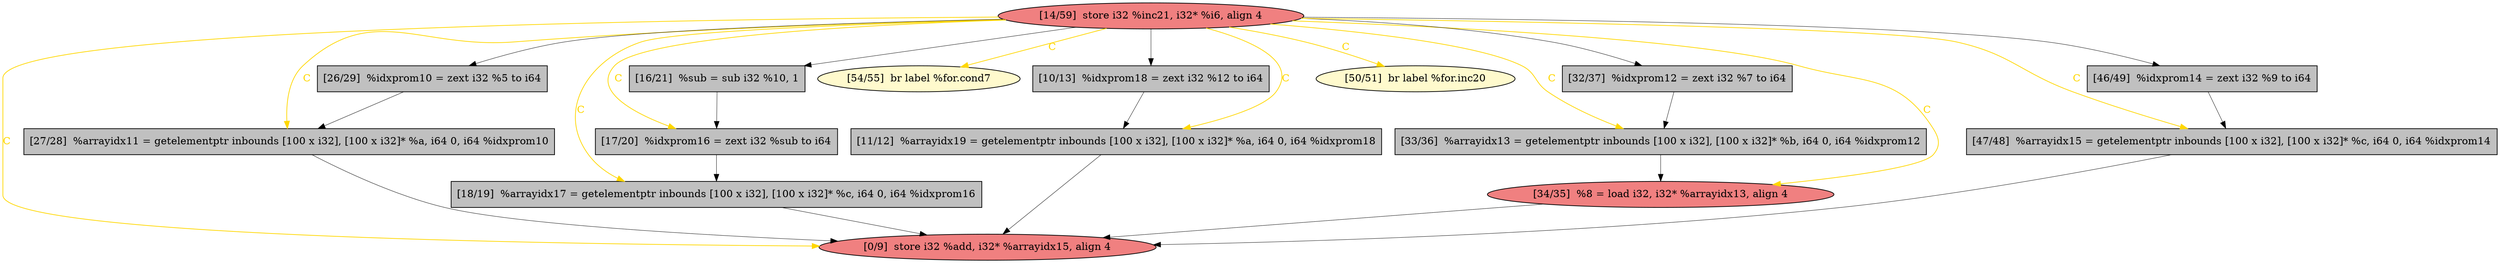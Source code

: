 
digraph G {


node468 [fillcolor=grey,label="[17/20]  %idxprom16 = zext i32 %sub to i64",shape=rectangle,style=filled ]
node466 [fillcolor=grey,label="[27/28]  %arrayidx11 = getelementptr inbounds [100 x i32], [100 x i32]* %a, i64 0, i64 %idxprom10",shape=rectangle,style=filled ]
node465 [fillcolor=grey,label="[33/36]  %arrayidx13 = getelementptr inbounds [100 x i32], [100 x i32]* %b, i64 0, i64 %idxprom12",shape=rectangle,style=filled ]
node463 [fillcolor=grey,label="[18/19]  %arrayidx17 = getelementptr inbounds [100 x i32], [100 x i32]* %c, i64 0, i64 %idxprom16",shape=rectangle,style=filled ]
node467 [fillcolor=grey,label="[10/13]  %idxprom18 = zext i32 %12 to i64",shape=rectangle,style=filled ]
node461 [fillcolor=lightcoral,label="[0/9]  store i32 %add, i32* %arrayidx15, align 4",shape=ellipse,style=filled ]
node460 [fillcolor=lemonchiffon,label="[54/55]  br label %for.cond7",shape=ellipse,style=filled ]
node462 [fillcolor=grey,label="[11/12]  %arrayidx19 = getelementptr inbounds [100 x i32], [100 x i32]* %a, i64 0, i64 %idxprom18",shape=rectangle,style=filled ]
node459 [fillcolor=lightcoral,label="[14/59]  store i32 %inc21, i32* %i6, align 4",shape=ellipse,style=filled ]
node464 [fillcolor=lightcoral,label="[34/35]  %8 = load i32, i32* %arrayidx13, align 4",shape=ellipse,style=filled ]
node454 [fillcolor=lemonchiffon,label="[50/51]  br label %for.inc20",shape=ellipse,style=filled ]
node453 [fillcolor=grey,label="[32/37]  %idxprom12 = zext i32 %7 to i64",shape=rectangle,style=filled ]
node455 [fillcolor=grey,label="[26/29]  %idxprom10 = zext i32 %5 to i64",shape=rectangle,style=filled ]
node456 [fillcolor=grey,label="[46/49]  %idxprom14 = zext i32 %9 to i64",shape=rectangle,style=filled ]
node457 [fillcolor=grey,label="[47/48]  %arrayidx15 = getelementptr inbounds [100 x i32], [100 x i32]* %c, i64 0, i64 %idxprom14",shape=rectangle,style=filled ]
node458 [fillcolor=grey,label="[16/21]  %sub = sub i32 %10, 1",shape=rectangle,style=filled ]

node459->node453 [style=solid,color=black,label="",penwidth=0.5,fontcolor=black ]
node459->node455 [style=solid,color=black,label="",penwidth=0.5,fontcolor=black ]
node458->node468 [style=solid,color=black,label="",penwidth=0.5,fontcolor=black ]
node459->node468 [style=solid,color=gold,label="C",penwidth=1.0,fontcolor=gold ]
node456->node457 [style=solid,color=black,label="",penwidth=0.5,fontcolor=black ]
node465->node464 [style=solid,color=black,label="",penwidth=0.5,fontcolor=black ]
node459->node458 [style=solid,color=black,label="",penwidth=0.5,fontcolor=black ]
node459->node464 [style=solid,color=gold,label="C",penwidth=1.0,fontcolor=gold ]
node459->node454 [style=solid,color=gold,label="C",penwidth=1.0,fontcolor=gold ]
node462->node461 [style=solid,color=black,label="",penwidth=0.5,fontcolor=black ]
node459->node457 [style=solid,color=gold,label="C",penwidth=1.0,fontcolor=gold ]
node459->node461 [style=solid,color=gold,label="C",penwidth=1.0,fontcolor=gold ]
node457->node461 [style=solid,color=black,label="",penwidth=0.5,fontcolor=black ]
node453->node465 [style=solid,color=black,label="",penwidth=0.5,fontcolor=black ]
node459->node466 [style=solid,color=gold,label="C",penwidth=1.0,fontcolor=gold ]
node455->node466 [style=solid,color=black,label="",penwidth=0.5,fontcolor=black ]
node459->node465 [style=solid,color=gold,label="C",penwidth=1.0,fontcolor=gold ]
node466->node461 [style=solid,color=black,label="",penwidth=0.5,fontcolor=black ]
node459->node463 [style=solid,color=gold,label="C",penwidth=1.0,fontcolor=gold ]
node459->node467 [style=solid,color=black,label="",penwidth=0.5,fontcolor=black ]
node459->node460 [style=solid,color=gold,label="C",penwidth=1.0,fontcolor=gold ]
node463->node461 [style=solid,color=black,label="",penwidth=0.5,fontcolor=black ]
node468->node463 [style=solid,color=black,label="",penwidth=0.5,fontcolor=black ]
node459->node456 [style=solid,color=black,label="",penwidth=0.5,fontcolor=black ]
node467->node462 [style=solid,color=black,label="",penwidth=0.5,fontcolor=black ]
node464->node461 [style=solid,color=black,label="",penwidth=0.5,fontcolor=black ]
node459->node462 [style=solid,color=gold,label="C",penwidth=1.0,fontcolor=gold ]


}
